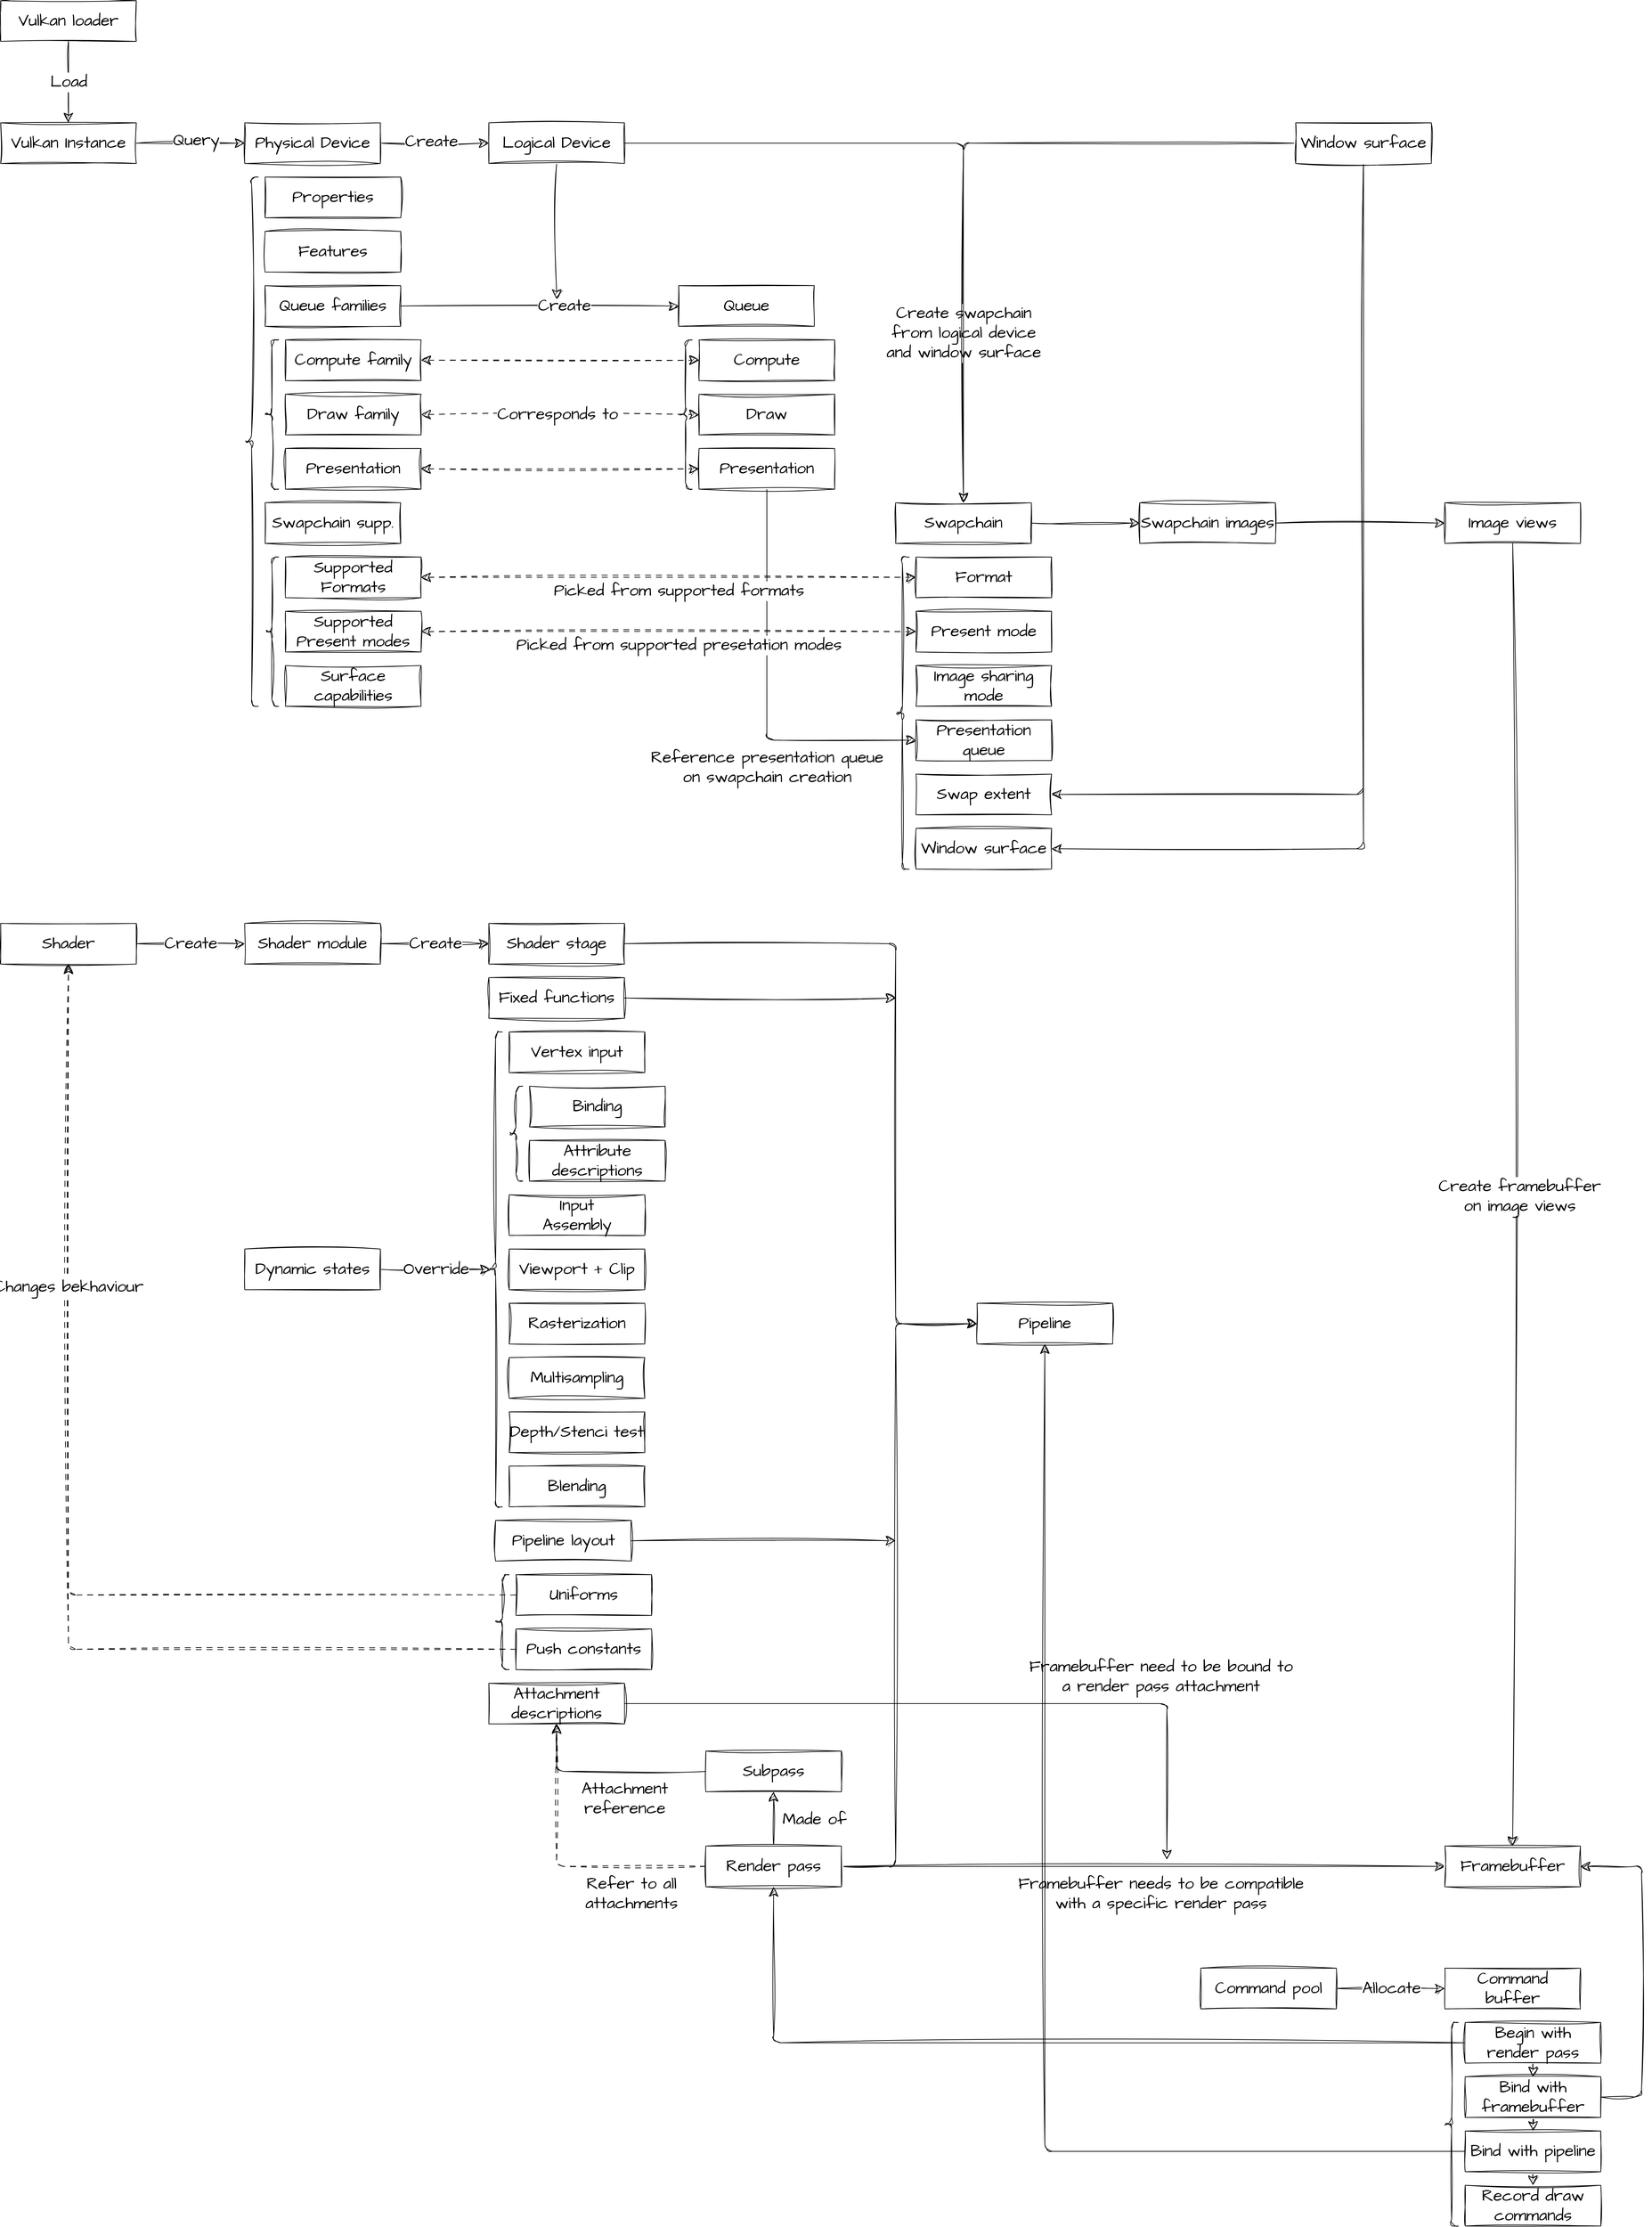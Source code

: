 <mxfile>
    <diagram id="P4kpWVWkfTZM61vFFVWN" name="第 1 页">
        <mxGraphModel dx="3688" dy="2588" grid="1" gridSize="10" guides="1" tooltips="1" connect="1" arrows="1" fold="1" page="1" pageScale="1" pageWidth="827" pageHeight="1169" math="0" shadow="0">
            <root>
                <mxCell id="0"/>
                <mxCell id="1" parent="0"/>
                <mxCell id="4" style="edgeStyle=none;html=1;exitX=0.5;exitY=1;exitDx=0;exitDy=0;entryX=0.5;entryY=0;entryDx=0;entryDy=0;fontFamily=Architects Daughter;fontSize=24;startSize=12;endSize=12;sketch=1;curveFitting=1;jiggle=2;fontSource=https%3A%2F%2Ffonts.googleapis.com%2Fcss%3Ffamily%3DArchitects%2BDaughter;" parent="1" source="2" target="3" edge="1">
                    <mxGeometry relative="1" as="geometry"/>
                </mxCell>
                <mxCell id="5" value="Load" style="edgeLabel;html=1;align=center;verticalAlign=middle;resizable=0;points=[];fontSize=24;fontFamily=Architects Daughter;sketch=1;curveFitting=1;jiggle=2;fontSource=https%3A%2F%2Ffonts.googleapis.com%2Fcss%3Ffamily%3DArchitects%2BDaughter;" parent="4" vertex="1" connectable="0">
                    <mxGeometry x="-0.221" y="-1" relative="1" as="geometry">
                        <mxPoint x="1" y="13" as="offset"/>
                    </mxGeometry>
                </mxCell>
                <mxCell id="2" value="Vulkan loader" style="rounded=0;whiteSpace=wrap;html=1;fontSize=24;fontFamily=Architects Daughter;sketch=1;curveFitting=1;jiggle=2;fontSource=https%3A%2F%2Ffonts.googleapis.com%2Fcss%3Ffamily%3DArchitects%2BDaughter;" parent="1" vertex="1">
                    <mxGeometry x="40" y="40" width="200" height="60" as="geometry"/>
                </mxCell>
                <mxCell id="13" style="edgeStyle=none;html=1;exitX=1;exitY=0.5;exitDx=0;exitDy=0;entryX=0;entryY=0.5;entryDx=0;entryDy=0;fontFamily=Architects Daughter;fontSize=24;startSize=12;endSize=12;sketch=1;curveFitting=1;jiggle=2;fontSource=https%3A%2F%2Ffonts.googleapis.com%2Fcss%3Ffamily%3DArchitects%2BDaughter;" parent="1" source="3" target="12" edge="1">
                    <mxGeometry relative="1" as="geometry"/>
                </mxCell>
                <mxCell id="15" value="Query" style="edgeLabel;html=1;align=center;verticalAlign=middle;resizable=0;points=[];fontSize=24;fontFamily=Architects Daughter;sketch=1;curveFitting=1;jiggle=2;fontSource=https%3A%2F%2Ffonts.googleapis.com%2Fcss%3Ffamily%3DArchitects%2BDaughter;" parent="13" vertex="1" connectable="0">
                    <mxGeometry x="0.098" y="4" relative="1" as="geometry">
                        <mxPoint as="offset"/>
                    </mxGeometry>
                </mxCell>
                <mxCell id="3" value="Vulkan Instance" style="rounded=0;whiteSpace=wrap;html=1;fontSize=24;fontFamily=Architects Daughter;sketch=1;curveFitting=1;jiggle=2;fontSource=https%3A%2F%2Ffonts.googleapis.com%2Fcss%3Ffamily%3DArchitects%2BDaughter;" parent="1" vertex="1">
                    <mxGeometry x="40" y="220" width="200" height="60" as="geometry"/>
                </mxCell>
                <mxCell id="24" style="edgeStyle=none;html=1;entryX=0;entryY=0.5;entryDx=0;entryDy=0;fontFamily=Architects Daughter;fontSize=24;startSize=12;endSize=12;sketch=1;curveFitting=1;jiggle=2;fontSource=https%3A%2F%2Ffonts.googleapis.com%2Fcss%3Ffamily%3DArchitects%2BDaughter;" parent="1" source="12" target="23" edge="1">
                    <mxGeometry relative="1" as="geometry"/>
                </mxCell>
                <mxCell id="25" value="Create" style="edgeLabel;html=1;align=center;verticalAlign=middle;resizable=0;points=[];fontSize=24;fontFamily=Architects Daughter;sketch=1;curveFitting=1;jiggle=2;fontSource=https%3A%2F%2Ffonts.googleapis.com%2Fcss%3Ffamily%3DArchitects%2BDaughter;" parent="24" vertex="1" connectable="0">
                    <mxGeometry x="0.126" y="2" relative="1" as="geometry">
                        <mxPoint x="-15" as="offset"/>
                    </mxGeometry>
                </mxCell>
                <mxCell id="12" value="Physical Device" style="rounded=0;whiteSpace=wrap;html=1;fontSize=24;fontFamily=Architects Daughter;sketch=1;curveFitting=1;jiggle=2;fontSource=https%3A%2F%2Ffonts.googleapis.com%2Fcss%3Ffamily%3DArchitects%2BDaughter;" parent="1" vertex="1">
                    <mxGeometry x="400" y="220" width="200" height="60" as="geometry"/>
                </mxCell>
                <mxCell id="17" value="Properties" style="rounded=0;whiteSpace=wrap;html=1;fontSize=24;fontFamily=Architects Daughter;sketch=1;curveFitting=1;jiggle=2;fontSource=https%3A%2F%2Ffonts.googleapis.com%2Fcss%3Ffamily%3DArchitects%2BDaughter;" parent="1" vertex="1">
                    <mxGeometry x="430" y="300" width="200" height="60" as="geometry"/>
                </mxCell>
                <mxCell id="18" value="Features" style="rounded=0;whiteSpace=wrap;html=1;fontSize=24;fontFamily=Architects Daughter;sketch=1;curveFitting=1;jiggle=2;fontSource=https%3A%2F%2Ffonts.googleapis.com%2Fcss%3Ffamily%3DArchitects%2BDaughter;" parent="1" vertex="1">
                    <mxGeometry x="430" y="380" width="200" height="60" as="geometry"/>
                </mxCell>
                <mxCell id="41" style="edgeStyle=none;hachureGap=4;html=1;fontFamily=Architects Daughter;fontSource=https%3A%2F%2Ffonts.googleapis.com%2Fcss%3Ffamily%3DArchitects%2BDaughter;fontSize=24;startArrow=none;startFill=0;entryX=0;entryY=0.5;entryDx=0;entryDy=0;startSize=12;endSize=12;sketch=1;curveFitting=1;jiggle=2;" parent="1" source="19" target="26" edge="1">
                    <mxGeometry relative="1" as="geometry">
                        <mxPoint x="880" y="480" as="targetPoint"/>
                    </mxGeometry>
                </mxCell>
                <mxCell id="45" value="Create" style="edgeLabel;html=1;align=center;verticalAlign=middle;resizable=0;points=[];fontSize=24;fontFamily=Architects Daughter;fontColor=default;sketch=1;curveFitting=1;jiggle=2;fontSource=https%3A%2F%2Ffonts.googleapis.com%2Fcss%3Ffamily%3DArchitects%2BDaughter;" parent="41" vertex="1" connectable="0">
                    <mxGeometry x="0.07" y="2" relative="1" as="geometry">
                        <mxPoint x="21" y="2" as="offset"/>
                    </mxGeometry>
                </mxCell>
                <mxCell id="19" value="Queue families" style="rounded=0;whiteSpace=wrap;html=1;fontSize=24;fontFamily=Architects Daughter;sketch=1;curveFitting=1;jiggle=2;fontSource=https%3A%2F%2Ffonts.googleapis.com%2Fcss%3Ffamily%3DArchitects%2BDaughter;" parent="1" vertex="1">
                    <mxGeometry x="430" y="460" width="200" height="60" as="geometry"/>
                </mxCell>
                <mxCell id="43" style="edgeStyle=none;shape=connector;rounded=1;hachureGap=4;html=1;exitX=0.5;exitY=1;exitDx=0;exitDy=0;labelBackgroundColor=default;strokeColor=default;fontFamily=Architects Daughter;fontSource=https%3A%2F%2Ffonts.googleapis.com%2Fcss%3Ffamily%3DArchitects%2BDaughter;fontSize=24;fontColor=default;startArrow=none;startFill=0;endArrow=classic;startSize=12;endSize=12;sketch=1;curveFitting=1;jiggle=2;" parent="1" source="23" edge="1">
                    <mxGeometry relative="1" as="geometry">
                        <mxPoint x="860" y="480" as="targetPoint"/>
                    </mxGeometry>
                </mxCell>
                <mxCell id="76" style="edgeStyle=none;shape=connector;rounded=1;hachureGap=4;html=1;exitX=1;exitY=0.5;exitDx=0;exitDy=0;entryX=0.5;entryY=0;entryDx=0;entryDy=0;labelBackgroundColor=default;strokeColor=default;fontFamily=Architects Daughter;fontSource=https%3A%2F%2Ffonts.googleapis.com%2Fcss%3Ffamily%3DArchitects%2BDaughter;fontSize=24;fontColor=default;startArrow=none;startFill=0;endArrow=classic;endFill=1;startSize=12;endSize=12;sketch=1;curveFitting=1;jiggle=2;" parent="1" source="23" target="75" edge="1">
                    <mxGeometry relative="1" as="geometry">
                        <Array as="points">
                            <mxPoint x="1460" y="250"/>
                        </Array>
                    </mxGeometry>
                </mxCell>
                <mxCell id="77" value="Create swapchain&lt;br style=&quot;font-size: 24px;&quot;&gt;from logical device&lt;br style=&quot;font-size: 24px;&quot;&gt;and window surface" style="edgeLabel;html=1;align=center;verticalAlign=middle;resizable=0;points=[];fontSize=24;fontFamily=Architects Daughter;fontColor=default;sketch=1;curveFitting=1;jiggle=2;fontSource=https%3A%2F%2Ffonts.googleapis.com%2Fcss%3Ffamily%3DArchitects%2BDaughter;" parent="76" vertex="1" connectable="0">
                    <mxGeometry x="-0.302" y="4" relative="1" as="geometry">
                        <mxPoint x="140" y="284" as="offset"/>
                    </mxGeometry>
                </mxCell>
                <mxCell id="23" value="Logical Device" style="rounded=0;whiteSpace=wrap;html=1;fontSize=24;fontFamily=Architects Daughter;sketch=1;curveFitting=1;jiggle=2;fontSource=https%3A%2F%2Ffonts.googleapis.com%2Fcss%3Ffamily%3DArchitects%2BDaughter;" parent="1" vertex="1">
                    <mxGeometry x="760" y="220" width="200" height="60" as="geometry"/>
                </mxCell>
                <mxCell id="26" value="Queue" style="rounded=0;whiteSpace=wrap;html=1;fontSize=24;fontFamily=Architects Daughter;sketch=1;curveFitting=1;jiggle=2;fontSource=https%3A%2F%2Ffonts.googleapis.com%2Fcss%3Ffamily%3DArchitects%2BDaughter;" parent="1" vertex="1">
                    <mxGeometry x="1040" y="460" width="200" height="60" as="geometry"/>
                </mxCell>
                <mxCell id="29" value="" style="shape=curlyBracket;whiteSpace=wrap;html=1;rounded=1;labelPosition=left;verticalLabelPosition=middle;align=right;verticalAlign=middle;fontFamily=Architects Daughter;fontSize=24;sketch=1;curveFitting=1;jiggle=2;fontSource=https%3A%2F%2Ffonts.googleapis.com%2Fcss%3Ffamily%3DArchitects%2BDaughter;" parent="1" vertex="1">
                    <mxGeometry x="1040" y="540" width="20" height="220" as="geometry"/>
                </mxCell>
                <mxCell id="30" value="Compute" style="rounded=0;whiteSpace=wrap;html=1;fontSize=24;fontFamily=Architects Daughter;sketch=1;curveFitting=1;jiggle=2;fontSource=https%3A%2F%2Ffonts.googleapis.com%2Fcss%3Ffamily%3DArchitects%2BDaughter;" parent="1" vertex="1">
                    <mxGeometry x="1070" y="540" width="200" height="60" as="geometry"/>
                </mxCell>
                <mxCell id="31" value="Draw" style="rounded=0;whiteSpace=wrap;html=1;fontSize=24;fontFamily=Architects Daughter;sketch=1;curveFitting=1;jiggle=2;fontSource=https%3A%2F%2Ffonts.googleapis.com%2Fcss%3Ffamily%3DArchitects%2BDaughter;" parent="1" vertex="1">
                    <mxGeometry x="1070" y="620" width="200" height="60" as="geometry"/>
                </mxCell>
                <mxCell id="94" style="edgeStyle=none;shape=connector;rounded=1;hachureGap=4;html=1;entryX=0;entryY=0.5;entryDx=0;entryDy=0;labelBackgroundColor=default;strokeColor=default;fontFamily=Architects Daughter;fontSource=https%3A%2F%2Ffonts.googleapis.com%2Fcss%3Ffamily%3DArchitects%2BDaughter;fontSize=24;fontColor=default;startArrow=none;startFill=0;endArrow=classic;endFill=1;startSize=12;endSize=12;sketch=1;curveFitting=1;jiggle=2;" parent="1" source="32" target="90" edge="1">
                    <mxGeometry relative="1" as="geometry">
                        <Array as="points">
                            <mxPoint x="1170" y="1130"/>
                        </Array>
                    </mxGeometry>
                </mxCell>
                <mxCell id="97" value="Reference presentation queue&lt;br style=&quot;font-size: 24px;&quot;&gt;on swapchain creation" style="edgeLabel;html=1;align=center;verticalAlign=middle;resizable=0;points=[];fontSize=24;fontFamily=Architects Daughter;fontColor=default;sketch=1;curveFitting=1;jiggle=2;fontSource=https%3A%2F%2Ffonts.googleapis.com%2Fcss%3Ffamily%3DArchitects%2BDaughter;" parent="94" vertex="1" connectable="0">
                    <mxGeometry x="0.499" y="3" relative="1" as="geometry">
                        <mxPoint x="-72" y="43" as="offset"/>
                    </mxGeometry>
                </mxCell>
                <mxCell id="32" value="Presentation" style="rounded=0;whiteSpace=wrap;html=1;fontSize=24;fontFamily=Architects Daughter;sketch=1;curveFitting=1;jiggle=2;fontSource=https%3A%2F%2Ffonts.googleapis.com%2Fcss%3Ffamily%3DArchitects%2BDaughter;" parent="1" vertex="1">
                    <mxGeometry x="1070" y="700" width="200" height="60" as="geometry"/>
                </mxCell>
                <mxCell id="33" value="" style="shape=curlyBracket;whiteSpace=wrap;html=1;rounded=1;labelPosition=left;verticalLabelPosition=middle;align=right;verticalAlign=middle;fontFamily=Architects Daughter;fontSize=24;sketch=1;curveFitting=1;jiggle=2;fontSource=https%3A%2F%2Ffonts.googleapis.com%2Fcss%3Ffamily%3DArchitects%2BDaughter;" parent="1" vertex="1">
                    <mxGeometry x="400" y="300" width="20" height="780" as="geometry"/>
                </mxCell>
                <mxCell id="34" value="" style="shape=curlyBracket;whiteSpace=wrap;html=1;rounded=1;labelPosition=left;verticalLabelPosition=middle;align=right;verticalAlign=middle;fontFamily=Architects Daughter;fontSize=24;sketch=1;curveFitting=1;jiggle=2;fontSource=https%3A%2F%2Ffonts.googleapis.com%2Fcss%3Ffamily%3DArchitects%2BDaughter;" parent="1" vertex="1">
                    <mxGeometry x="430" y="540" width="20" height="220" as="geometry"/>
                </mxCell>
                <mxCell id="38" style="edgeStyle=none;hachureGap=4;html=1;exitX=1;exitY=0.5;exitDx=0;exitDy=0;entryX=0;entryY=0.5;entryDx=0;entryDy=0;dashed=1;fontFamily=Architects Daughter;fontSource=https%3A%2F%2Ffonts.googleapis.com%2Fcss%3Ffamily%3DArchitects%2BDaughter;fontSize=24;startArrow=classic;startFill=1;dashPattern=8 8;startSize=12;endSize=12;sketch=1;curveFitting=1;jiggle=2;" parent="1" source="35" target="30" edge="1">
                    <mxGeometry relative="1" as="geometry"/>
                </mxCell>
                <mxCell id="35" value="Compute family" style="rounded=0;whiteSpace=wrap;html=1;fontSize=24;fontFamily=Architects Daughter;sketch=1;curveFitting=1;jiggle=2;fontSource=https%3A%2F%2Ffonts.googleapis.com%2Fcss%3Ffamily%3DArchitects%2BDaughter;" parent="1" vertex="1">
                    <mxGeometry x="460" y="540" width="200" height="60" as="geometry"/>
                </mxCell>
                <mxCell id="39" style="edgeStyle=none;hachureGap=4;html=1;entryX=0;entryY=0.5;entryDx=0;entryDy=0;dashed=1;fontFamily=Architects Daughter;fontSource=https%3A%2F%2Ffonts.googleapis.com%2Fcss%3Ffamily%3DArchitects%2BDaughter;fontSize=24;startArrow=classic;startFill=1;dashPattern=8 8;startSize=12;endSize=12;sketch=1;curveFitting=1;jiggle=2;" parent="1" source="36" target="31" edge="1">
                    <mxGeometry relative="1" as="geometry"/>
                </mxCell>
                <mxCell id="139" value="Corresponds to" style="edgeLabel;html=1;align=center;verticalAlign=middle;resizable=0;points=[];fontSize=24;fontFamily=Architects Daughter;fontColor=default;sketch=1;curveFitting=1;jiggle=2;fontSource=https%3A%2F%2Ffonts.googleapis.com%2Fcss%3Ffamily%3DArchitects%2BDaughter;" parent="39" vertex="1" connectable="0">
                    <mxGeometry x="-0.15" y="2" relative="1" as="geometry">
                        <mxPoint x="26" y="2" as="offset"/>
                    </mxGeometry>
                </mxCell>
                <mxCell id="36" value="Draw family" style="rounded=0;whiteSpace=wrap;html=1;fontSize=24;fontFamily=Architects Daughter;sketch=1;curveFitting=1;jiggle=2;fontSource=https%3A%2F%2Ffonts.googleapis.com%2Fcss%3Ffamily%3DArchitects%2BDaughter;" parent="1" vertex="1">
                    <mxGeometry x="460" y="620" width="200" height="60" as="geometry"/>
                </mxCell>
                <mxCell id="40" style="edgeStyle=none;hachureGap=4;html=1;exitX=1;exitY=0.5;exitDx=0;exitDy=0;entryX=0;entryY=0.5;entryDx=0;entryDy=0;dashed=1;fontFamily=Architects Daughter;fontSource=https%3A%2F%2Ffonts.googleapis.com%2Fcss%3Ffamily%3DArchitects%2BDaughter;fontSize=24;startArrow=classic;startFill=1;dashPattern=8 8;startSize=12;endSize=12;sketch=1;curveFitting=1;jiggle=2;" parent="1" source="37" target="32" edge="1">
                    <mxGeometry relative="1" as="geometry"/>
                </mxCell>
                <mxCell id="37" value="Presentation" style="rounded=0;whiteSpace=wrap;html=1;fontSize=24;fontFamily=Architects Daughter;sketch=1;curveFitting=1;jiggle=2;fontSource=https%3A%2F%2Ffonts.googleapis.com%2Fcss%3Ffamily%3DArchitects%2BDaughter;" parent="1" vertex="1">
                    <mxGeometry x="460" y="700" width="200" height="60" as="geometry"/>
                </mxCell>
                <mxCell id="69" value="Swapchain supp." style="rounded=0;whiteSpace=wrap;html=1;fontSize=24;fontFamily=Architects Daughter;sketch=1;curveFitting=1;jiggle=2;fontSource=https%3A%2F%2Ffonts.googleapis.com%2Fcss%3Ffamily%3DArchitects%2BDaughter;" parent="1" vertex="1">
                    <mxGeometry x="430" y="780" width="200" height="60" as="geometry"/>
                </mxCell>
                <mxCell id="71" value="" style="shape=curlyBracket;whiteSpace=wrap;html=1;rounded=1;labelPosition=left;verticalLabelPosition=middle;align=right;verticalAlign=middle;fontFamily=Architects Daughter;fontSize=24;sketch=1;curveFitting=1;jiggle=2;fontSource=https%3A%2F%2Ffonts.googleapis.com%2Fcss%3Ffamily%3DArchitects%2BDaughter;" parent="1" vertex="1">
                    <mxGeometry x="430" y="860" width="20" height="220" as="geometry"/>
                </mxCell>
                <mxCell id="72" value="Surface capabilities" style="rounded=0;whiteSpace=wrap;html=1;fontSize=24;fontFamily=Architects Daughter;sketch=1;curveFitting=1;jiggle=2;fontSource=https%3A%2F%2Ffonts.googleapis.com%2Fcss%3Ffamily%3DArchitects%2BDaughter;" parent="1" vertex="1">
                    <mxGeometry x="460" y="1020" width="200" height="60" as="geometry"/>
                </mxCell>
                <mxCell id="82" style="edgeStyle=none;shape=connector;rounded=1;hachureGap=4;html=1;exitX=1;exitY=0.5;exitDx=0;exitDy=0;entryX=0;entryY=0.5;entryDx=0;entryDy=0;labelBackgroundColor=default;strokeColor=default;fontFamily=Architects Daughter;fontSource=https%3A%2F%2Ffonts.googleapis.com%2Fcss%3Ffamily%3DArchitects%2BDaughter;fontSize=24;fontColor=default;startArrow=classic;startFill=1;endArrow=classic;endFill=1;startSize=12;endSize=12;dashed=1;dashPattern=8 8;sketch=1;curveFitting=1;jiggle=2;" parent="1" source="73" target="79" edge="1">
                    <mxGeometry relative="1" as="geometry"/>
                </mxCell>
                <mxCell id="95" value="Picked from supported formats" style="edgeLabel;html=1;align=center;verticalAlign=middle;resizable=0;points=[];fontSize=24;fontFamily=Architects Daughter;fontColor=default;sketch=1;curveFitting=1;jiggle=2;fontSource=https%3A%2F%2Ffonts.googleapis.com%2Fcss%3Ffamily%3DArchitects%2BDaughter;" parent="82" vertex="1" connectable="0">
                    <mxGeometry x="-0.102" y="3" relative="1" as="geometry">
                        <mxPoint x="52" y="23" as="offset"/>
                    </mxGeometry>
                </mxCell>
                <mxCell id="73" value="Supported Formats" style="rounded=0;whiteSpace=wrap;html=1;fontSize=24;fontFamily=Architects Daughter;sketch=1;curveFitting=1;jiggle=2;fontSource=https%3A%2F%2Ffonts.googleapis.com%2Fcss%3Ffamily%3DArchitects%2BDaughter;" parent="1" vertex="1">
                    <mxGeometry x="460" y="860" width="200" height="60" as="geometry"/>
                </mxCell>
                <mxCell id="83" style="edgeStyle=none;shape=connector;rounded=1;hachureGap=4;html=1;exitX=1;exitY=0.5;exitDx=0;exitDy=0;entryX=0;entryY=0.5;entryDx=0;entryDy=0;labelBackgroundColor=default;strokeColor=default;fontFamily=Architects Daughter;fontSource=https%3A%2F%2Ffonts.googleapis.com%2Fcss%3Ffamily%3DArchitects%2BDaughter;fontSize=24;fontColor=default;startArrow=classic;startFill=1;endArrow=classic;endFill=1;startSize=12;endSize=12;dashed=1;dashPattern=8 8;sketch=1;curveFitting=1;jiggle=2;" parent="1" source="74" target="80" edge="1">
                    <mxGeometry relative="1" as="geometry"/>
                </mxCell>
                <mxCell id="96" value="Picked from supported presetation modes" style="edgeLabel;html=1;align=center;verticalAlign=middle;resizable=0;points=[];fontSize=24;fontFamily=Architects Daughter;fontColor=default;sketch=1;curveFitting=1;jiggle=2;fontSource=https%3A%2F%2Ffonts.googleapis.com%2Fcss%3Ffamily%3DArchitects%2BDaughter;" parent="83" vertex="1" connectable="0">
                    <mxGeometry x="0.121" y="6" relative="1" as="geometry">
                        <mxPoint x="-29" y="26" as="offset"/>
                    </mxGeometry>
                </mxCell>
                <mxCell id="74" value="Supported Present modes" style="rounded=0;whiteSpace=wrap;html=1;fontSize=24;fontFamily=Architects Daughter;sketch=1;curveFitting=1;jiggle=2;fontSource=https%3A%2F%2Ffonts.googleapis.com%2Fcss%3Ffamily%3DArchitects%2BDaughter;" parent="1" vertex="1">
                    <mxGeometry x="460" y="940" width="200" height="60" as="geometry"/>
                </mxCell>
                <mxCell id="88" style="edgeStyle=none;shape=connector;rounded=1;hachureGap=4;html=1;exitX=1;exitY=0.5;exitDx=0;exitDy=0;entryX=0;entryY=0.5;entryDx=0;entryDy=0;labelBackgroundColor=default;strokeColor=default;fontFamily=Architects Daughter;fontSource=https%3A%2F%2Ffonts.googleapis.com%2Fcss%3Ffamily%3DArchitects%2BDaughter;fontSize=24;fontColor=default;startArrow=none;startFill=0;endArrow=classic;endFill=1;startSize=12;endSize=12;sketch=1;curveFitting=1;jiggle=2;" parent="1" source="75" target="87" edge="1">
                    <mxGeometry relative="1" as="geometry"/>
                </mxCell>
                <mxCell id="75" value="Swapchain" style="rounded=0;whiteSpace=wrap;html=1;fontSize=24;fontFamily=Architects Daughter;sketch=1;curveFitting=1;jiggle=2;fontSource=https%3A%2F%2Ffonts.googleapis.com%2Fcss%3Ffamily%3DArchitects%2BDaughter;" parent="1" vertex="1">
                    <mxGeometry x="1360" y="780" width="200" height="60" as="geometry"/>
                </mxCell>
                <mxCell id="78" value="" style="shape=curlyBracket;whiteSpace=wrap;html=1;rounded=1;labelPosition=left;verticalLabelPosition=middle;align=right;verticalAlign=middle;fontFamily=Architects Daughter;fontSize=24;sketch=1;curveFitting=1;jiggle=2;fontSource=https%3A%2F%2Ffonts.googleapis.com%2Fcss%3Ffamily%3DArchitects%2BDaughter;" parent="1" vertex="1">
                    <mxGeometry x="1360" y="860" width="20" height="460" as="geometry"/>
                </mxCell>
                <mxCell id="79" value="Format" style="rounded=0;whiteSpace=wrap;html=1;fontSize=24;fontFamily=Architects Daughter;sketch=1;curveFitting=1;jiggle=2;fontSource=https%3A%2F%2Ffonts.googleapis.com%2Fcss%3Ffamily%3DArchitects%2BDaughter;" parent="1" vertex="1">
                    <mxGeometry x="1390" y="860" width="200" height="60" as="geometry"/>
                </mxCell>
                <mxCell id="80" value="Present mode" style="rounded=0;whiteSpace=wrap;html=1;fontSize=24;fontFamily=Architects Daughter;sketch=1;curveFitting=1;jiggle=2;fontSource=https%3A%2F%2Ffonts.googleapis.com%2Fcss%3Ffamily%3DArchitects%2BDaughter;" parent="1" vertex="1">
                    <mxGeometry x="1390" y="940" width="200" height="60" as="geometry"/>
                </mxCell>
                <mxCell id="81" value="Swap extent" style="rounded=0;whiteSpace=wrap;html=1;fontSize=24;fontFamily=Architects Daughter;sketch=1;curveFitting=1;jiggle=2;fontSource=https%3A%2F%2Ffonts.googleapis.com%2Fcss%3Ffamily%3DArchitects%2BDaughter;" parent="1" vertex="1">
                    <mxGeometry x="1390" y="1180" width="200" height="60" as="geometry"/>
                </mxCell>
                <mxCell id="86" style="edgeStyle=none;shape=connector;rounded=1;hachureGap=4;html=1;exitX=0;exitY=0.5;exitDx=0;exitDy=0;entryX=0.5;entryY=0;entryDx=0;entryDy=0;labelBackgroundColor=default;strokeColor=default;fontFamily=Architects Daughter;fontSource=https%3A%2F%2Ffonts.googleapis.com%2Fcss%3Ffamily%3DArchitects%2BDaughter;fontSize=24;fontColor=default;startArrow=none;startFill=0;endArrow=classic;endFill=1;startSize=12;endSize=12;sketch=1;curveFitting=1;jiggle=2;" parent="1" source="85" target="75" edge="1">
                    <mxGeometry relative="1" as="geometry">
                        <Array as="points">
                            <mxPoint x="1460" y="250"/>
                        </Array>
                    </mxGeometry>
                </mxCell>
                <mxCell id="92" style="edgeStyle=none;shape=connector;rounded=1;hachureGap=4;html=1;entryX=1;entryY=0.5;entryDx=0;entryDy=0;labelBackgroundColor=default;strokeColor=default;fontFamily=Architects Daughter;fontSource=https%3A%2F%2Ffonts.googleapis.com%2Fcss%3Ffamily%3DArchitects%2BDaughter;fontSize=24;fontColor=default;startArrow=none;startFill=0;endArrow=classic;endFill=1;startSize=12;endSize=12;sketch=1;curveFitting=1;jiggle=2;" parent="1" source="85" target="91" edge="1">
                    <mxGeometry relative="1" as="geometry">
                        <Array as="points">
                            <mxPoint x="2050" y="1290"/>
                        </Array>
                    </mxGeometry>
                </mxCell>
                <mxCell id="93" style="edgeStyle=none;shape=connector;rounded=1;hachureGap=4;html=1;entryX=1;entryY=0.5;entryDx=0;entryDy=0;labelBackgroundColor=default;strokeColor=default;fontFamily=Architects Daughter;fontSource=https%3A%2F%2Ffonts.googleapis.com%2Fcss%3Ffamily%3DArchitects%2BDaughter;fontSize=24;fontColor=default;startArrow=none;startFill=0;endArrow=classic;endFill=1;startSize=12;endSize=12;sketch=1;curveFitting=1;jiggle=2;" parent="1" source="85" target="81" edge="1">
                    <mxGeometry relative="1" as="geometry">
                        <Array as="points">
                            <mxPoint x="2050" y="1210"/>
                        </Array>
                    </mxGeometry>
                </mxCell>
                <mxCell id="85" value="Window surface" style="rounded=0;whiteSpace=wrap;html=1;fontSize=24;fontFamily=Architects Daughter;sketch=1;curveFitting=1;jiggle=2;fontSource=https%3A%2F%2Ffonts.googleapis.com%2Fcss%3Ffamily%3DArchitects%2BDaughter;" parent="1" vertex="1">
                    <mxGeometry x="1950" y="220" width="200" height="60" as="geometry"/>
                </mxCell>
                <mxCell id="99" style="edgeStyle=none;shape=connector;rounded=1;hachureGap=4;html=1;entryX=0;entryY=0.5;entryDx=0;entryDy=0;labelBackgroundColor=default;strokeColor=default;fontFamily=Architects Daughter;fontSource=https%3A%2F%2Ffonts.googleapis.com%2Fcss%3Ffamily%3DArchitects%2BDaughter;fontSize=24;fontColor=default;startArrow=none;startFill=0;endArrow=classic;endFill=1;startSize=12;endSize=12;exitX=1;exitY=0.5;exitDx=0;exitDy=0;sketch=1;curveFitting=1;jiggle=2;" parent="1" source="87" target="98" edge="1">
                    <mxGeometry relative="1" as="geometry"/>
                </mxCell>
                <mxCell id="87" value="Swapchain images" style="rounded=0;whiteSpace=wrap;html=1;fontSize=24;fontFamily=Architects Daughter;sketch=1;curveFitting=1;jiggle=2;fontSource=https%3A%2F%2Ffonts.googleapis.com%2Fcss%3Ffamily%3DArchitects%2BDaughter;" parent="1" vertex="1">
                    <mxGeometry x="1720" y="780" width="200" height="60" as="geometry"/>
                </mxCell>
                <mxCell id="89" value="Image sharing mode" style="rounded=0;whiteSpace=wrap;html=1;fontSize=24;fontFamily=Architects Daughter;sketch=1;curveFitting=1;jiggle=2;fontSource=https%3A%2F%2Ffonts.googleapis.com%2Fcss%3Ffamily%3DArchitects%2BDaughter;" parent="1" vertex="1">
                    <mxGeometry x="1390" y="1020" width="200" height="60" as="geometry"/>
                </mxCell>
                <mxCell id="90" value="Presentation queue" style="rounded=0;whiteSpace=wrap;html=1;fontSize=24;fontFamily=Architects Daughter;sketch=1;curveFitting=1;jiggle=2;fontSource=https%3A%2F%2Ffonts.googleapis.com%2Fcss%3Ffamily%3DArchitects%2BDaughter;" parent="1" vertex="1">
                    <mxGeometry x="1390" y="1100" width="200" height="60" as="geometry"/>
                </mxCell>
                <mxCell id="91" value="Window surface" style="rounded=0;whiteSpace=wrap;html=1;fontSize=24;fontFamily=Architects Daughter;sketch=1;curveFitting=1;jiggle=2;fontSource=https%3A%2F%2Ffonts.googleapis.com%2Fcss%3Ffamily%3DArchitects%2BDaughter;" parent="1" vertex="1">
                    <mxGeometry x="1390" y="1260" width="200" height="60" as="geometry"/>
                </mxCell>
                <mxCell id="158" style="edgeStyle=none;shape=connector;rounded=1;hachureGap=4;html=1;labelBackgroundColor=default;strokeColor=default;fontFamily=Architects Daughter;fontSource=https%3A%2F%2Ffonts.googleapis.com%2Fcss%3Ffamily%3DArchitects%2BDaughter;fontSize=24;fontColor=default;startArrow=none;startFill=0;endArrow=classic;endFill=1;startSize=12;endSize=12;entryX=0.5;entryY=0;entryDx=0;entryDy=0;sketch=1;curveFitting=1;jiggle=2;" parent="1" source="98" target="161" edge="1">
                    <mxGeometry relative="1" as="geometry">
                        <mxPoint x="2270.0" y="2740" as="targetPoint"/>
                    </mxGeometry>
                </mxCell>
                <mxCell id="163" value="Create framebuffer&lt;br style=&quot;font-size: 24px;&quot;&gt;on image views" style="edgeLabel;html=1;align=center;verticalAlign=middle;resizable=0;points=[];fontSize=24;fontFamily=Architects Daughter;fontColor=default;sketch=1;curveFitting=1;jiggle=2;fontSource=https%3A%2F%2Ffonts.googleapis.com%2Fcss%3Ffamily%3DArchitects%2BDaughter;" parent="158" vertex="1" connectable="0">
                    <mxGeometry x="0.092" y="3" relative="1" as="geometry">
                        <mxPoint x="7" y="-87" as="offset"/>
                    </mxGeometry>
                </mxCell>
                <mxCell id="98" value="Image views" style="rounded=0;whiteSpace=wrap;html=1;fontSize=24;fontFamily=Architects Daughter;sketch=1;curveFitting=1;jiggle=2;fontSource=https%3A%2F%2Ffonts.googleapis.com%2Fcss%3Ffamily%3DArchitects%2BDaughter;" parent="1" vertex="1">
                    <mxGeometry x="2170" y="780" width="200" height="60" as="geometry"/>
                </mxCell>
                <mxCell id="108" style="edgeStyle=none;shape=connector;rounded=1;hachureGap=4;html=1;exitX=1;exitY=0.5;exitDx=0;exitDy=0;entryX=0;entryY=0.5;entryDx=0;entryDy=0;labelBackgroundColor=default;strokeColor=default;fontFamily=Architects Daughter;fontSource=https%3A%2F%2Ffonts.googleapis.com%2Fcss%3Ffamily%3DArchitects%2BDaughter;fontSize=24;fontColor=default;startArrow=none;startFill=0;endArrow=classic;endFill=1;startSize=12;endSize=12;sketch=1;curveFitting=1;jiggle=2;" parent="1" source="106" target="107" edge="1">
                    <mxGeometry relative="1" as="geometry"/>
                </mxCell>
                <mxCell id="109" value="Create" style="edgeLabel;html=1;align=center;verticalAlign=middle;resizable=0;points=[];fontSize=24;fontFamily=Architects Daughter;fontColor=default;sketch=1;curveFitting=1;jiggle=2;fontSource=https%3A%2F%2Ffonts.googleapis.com%2Fcss%3Ffamily%3DArchitects%2BDaughter;" parent="108" vertex="1" connectable="0">
                    <mxGeometry x="0.369" y="-4" relative="1" as="geometry">
                        <mxPoint x="-30" y="-4" as="offset"/>
                    </mxGeometry>
                </mxCell>
                <mxCell id="106" value="Shader" style="rounded=0;whiteSpace=wrap;html=1;fontSize=24;fontFamily=Architects Daughter;sketch=1;curveFitting=1;jiggle=2;fontSource=https%3A%2F%2Ffonts.googleapis.com%2Fcss%3Ffamily%3DArchitects%2BDaughter;" parent="1" vertex="1">
                    <mxGeometry x="40" y="1400" width="200" height="60" as="geometry"/>
                </mxCell>
                <mxCell id="111" style="edgeStyle=none;shape=connector;rounded=1;hachureGap=4;html=1;exitX=1;exitY=0.5;exitDx=0;exitDy=0;entryX=0;entryY=0.5;entryDx=0;entryDy=0;labelBackgroundColor=default;strokeColor=default;fontFamily=Architects Daughter;fontSource=https%3A%2F%2Ffonts.googleapis.com%2Fcss%3Ffamily%3DArchitects%2BDaughter;fontSize=24;fontColor=default;startArrow=none;startFill=0;endArrow=classic;endFill=1;startSize=12;endSize=12;sketch=1;curveFitting=1;jiggle=2;" parent="1" source="107" target="110" edge="1">
                    <mxGeometry relative="1" as="geometry"/>
                </mxCell>
                <mxCell id="112" value="Create" style="edgeLabel;html=1;align=center;verticalAlign=middle;resizable=0;points=[];fontSize=24;fontFamily=Architects Daughter;fontColor=default;sketch=1;curveFitting=1;jiggle=2;fontSource=https%3A%2F%2Ffonts.googleapis.com%2Fcss%3Ffamily%3DArchitects%2BDaughter;" parent="111" vertex="1" connectable="0">
                    <mxGeometry x="0.332" y="6" relative="1" as="geometry">
                        <mxPoint x="-26" y="6" as="offset"/>
                    </mxGeometry>
                </mxCell>
                <mxCell id="107" value="Shader module" style="rounded=0;whiteSpace=wrap;html=1;fontSize=24;fontFamily=Architects Daughter;sketch=1;curveFitting=1;jiggle=2;fontSource=https%3A%2F%2Ffonts.googleapis.com%2Fcss%3Ffamily%3DArchitects%2BDaughter;" parent="1" vertex="1">
                    <mxGeometry x="400" y="1400" width="200" height="60" as="geometry"/>
                </mxCell>
                <mxCell id="156" style="edgeStyle=none;shape=connector;rounded=1;hachureGap=4;html=1;entryX=0;entryY=0.5;entryDx=0;entryDy=0;labelBackgroundColor=default;strokeColor=default;fontFamily=Architects Daughter;fontSource=https%3A%2F%2Ffonts.googleapis.com%2Fcss%3Ffamily%3DArchitects%2BDaughter;fontSize=24;fontColor=default;startArrow=none;startFill=0;endArrow=classic;endFill=1;startSize=12;endSize=12;sketch=1;curveFitting=1;jiggle=2;" parent="1" source="110" target="152" edge="1">
                    <mxGeometry relative="1" as="geometry">
                        <Array as="points">
                            <mxPoint x="1360" y="1430"/>
                            <mxPoint x="1360" y="1990"/>
                        </Array>
                    </mxGeometry>
                </mxCell>
                <mxCell id="110" value="Shader stage" style="rounded=0;whiteSpace=wrap;html=1;fontSize=24;fontFamily=Architects Daughter;sketch=1;curveFitting=1;jiggle=2;fontSource=https%3A%2F%2Ffonts.googleapis.com%2Fcss%3Ffamily%3DArchitects%2BDaughter;" parent="1" vertex="1">
                    <mxGeometry x="760" y="1400" width="200" height="60" as="geometry"/>
                </mxCell>
                <mxCell id="157" style="edgeStyle=none;shape=connector;rounded=1;hachureGap=4;html=1;exitX=1;exitY=0.5;exitDx=0;exitDy=0;labelBackgroundColor=default;strokeColor=default;fontFamily=Architects Daughter;fontSource=https%3A%2F%2Ffonts.googleapis.com%2Fcss%3Ffamily%3DArchitects%2BDaughter;fontSize=24;fontColor=default;startArrow=none;startFill=0;endArrow=classic;endFill=1;startSize=12;endSize=12;sketch=1;curveFitting=1;jiggle=2;" parent="1" source="113" edge="1">
                    <mxGeometry relative="1" as="geometry">
                        <mxPoint x="1360.0" y="1510.385" as="targetPoint"/>
                    </mxGeometry>
                </mxCell>
                <mxCell id="113" value="Fixed functions" style="rounded=0;whiteSpace=wrap;html=1;fontSize=24;fontFamily=Architects Daughter;sketch=1;curveFitting=1;jiggle=2;fontSource=https%3A%2F%2Ffonts.googleapis.com%2Fcss%3Ffamily%3DArchitects%2BDaughter;" parent="1" vertex="1">
                    <mxGeometry x="760" y="1480" width="200" height="60" as="geometry"/>
                </mxCell>
                <mxCell id="114" value="Vertex input" style="rounded=0;whiteSpace=wrap;html=1;fontSize=24;fontFamily=Architects Daughter;sketch=1;curveFitting=1;jiggle=2;fontSource=https%3A%2F%2Ffonts.googleapis.com%2Fcss%3Ffamily%3DArchitects%2BDaughter;" parent="1" vertex="1">
                    <mxGeometry x="790" y="1560" width="200" height="60" as="geometry"/>
                </mxCell>
                <mxCell id="115" value="" style="shape=curlyBracket;whiteSpace=wrap;html=1;rounded=1;labelPosition=left;verticalLabelPosition=middle;align=right;verticalAlign=middle;fontFamily=Architects Daughter;fontSize=24;sketch=1;curveFitting=1;jiggle=2;fontSource=https%3A%2F%2Ffonts.googleapis.com%2Fcss%3Ffamily%3DArchitects%2BDaughter;" parent="1" vertex="1">
                    <mxGeometry x="760" y="1560" width="20" height="700" as="geometry"/>
                </mxCell>
                <mxCell id="117" value="" style="shape=curlyBracket;whiteSpace=wrap;html=1;rounded=1;labelPosition=left;verticalLabelPosition=middle;align=right;verticalAlign=middle;fontFamily=Architects Daughter;fontSize=24;sketch=1;curveFitting=1;jiggle=2;fontSource=https%3A%2F%2Ffonts.googleapis.com%2Fcss%3Ffamily%3DArchitects%2BDaughter;" parent="1" vertex="1">
                    <mxGeometry x="790" y="1640" width="20" height="140" as="geometry"/>
                </mxCell>
                <mxCell id="118" value="Binding" style="rounded=0;whiteSpace=wrap;html=1;fontSize=24;fontFamily=Architects Daughter;sketch=1;curveFitting=1;jiggle=2;fontSource=https%3A%2F%2Ffonts.googleapis.com%2Fcss%3Ffamily%3DArchitects%2BDaughter;" parent="1" vertex="1">
                    <mxGeometry x="820" y="1640" width="200" height="60" as="geometry"/>
                </mxCell>
                <mxCell id="119" value="Attribute descriptions" style="rounded=0;whiteSpace=wrap;html=1;fontSize=24;fontFamily=Architects Daughter;sketch=1;curveFitting=1;jiggle=2;fontSource=https%3A%2F%2Ffonts.googleapis.com%2Fcss%3Ffamily%3DArchitects%2BDaughter;" parent="1" vertex="1">
                    <mxGeometry x="820" y="1720" width="200" height="60" as="geometry"/>
                </mxCell>
                <mxCell id="120" value="Input&lt;br style=&quot;font-size: 24px;&quot;&gt;Assembly" style="rounded=0;whiteSpace=wrap;html=1;fontSize=24;fontFamily=Architects Daughter;sketch=1;curveFitting=1;jiggle=2;fontSource=https%3A%2F%2Ffonts.googleapis.com%2Fcss%3Ffamily%3DArchitects%2BDaughter;" parent="1" vertex="1">
                    <mxGeometry x="790" y="1800" width="200" height="60" as="geometry"/>
                </mxCell>
                <mxCell id="121" value="Viewport + Clip" style="rounded=0;whiteSpace=wrap;html=1;fontSize=24;fontFamily=Architects Daughter;sketch=1;curveFitting=1;jiggle=2;fontSource=https%3A%2F%2Ffonts.googleapis.com%2Fcss%3Ffamily%3DArchitects%2BDaughter;" parent="1" vertex="1">
                    <mxGeometry x="790" y="1880" width="200" height="60" as="geometry"/>
                </mxCell>
                <mxCell id="122" value="Rasterization" style="rounded=0;whiteSpace=wrap;html=1;fontSize=24;fontFamily=Architects Daughter;sketch=1;curveFitting=1;jiggle=2;fontSource=https%3A%2F%2Ffonts.googleapis.com%2Fcss%3Ffamily%3DArchitects%2BDaughter;" parent="1" vertex="1">
                    <mxGeometry x="790" y="1960" width="200" height="60" as="geometry"/>
                </mxCell>
                <mxCell id="124" style="edgeStyle=none;shape=connector;rounded=1;hachureGap=4;html=1;entryX=0.1;entryY=0.5;entryDx=0;entryDy=0;labelBackgroundColor=default;strokeColor=default;fontFamily=Architects Daughter;fontSource=https%3A%2F%2Ffonts.googleapis.com%2Fcss%3Ffamily%3DArchitects%2BDaughter;fontSize=24;fontColor=default;startArrow=none;startFill=0;endArrow=classic;endFill=1;startSize=12;endSize=12;entryPerimeter=0;sketch=1;curveFitting=1;jiggle=2;" parent="1" source="123" target="115" edge="1">
                    <mxGeometry relative="1" as="geometry"/>
                </mxCell>
                <mxCell id="125" value="Override" style="edgeLabel;html=1;align=center;verticalAlign=middle;resizable=0;points=[];fontSize=24;fontFamily=Architects Daughter;fontColor=default;sketch=1;curveFitting=1;jiggle=2;fontSource=https%3A%2F%2Ffonts.googleapis.com%2Fcss%3Ffamily%3DArchitects%2BDaughter;" parent="124" vertex="1" connectable="0">
                    <mxGeometry x="0.13" relative="1" as="geometry">
                        <mxPoint x="-10" as="offset"/>
                    </mxGeometry>
                </mxCell>
                <mxCell id="123" value="Dynamic states" style="rounded=0;whiteSpace=wrap;html=1;fontSize=24;fontFamily=Architects Daughter;sketch=1;curveFitting=1;jiggle=2;fontSource=https%3A%2F%2Ffonts.googleapis.com%2Fcss%3Ffamily%3DArchitects%2BDaughter;" parent="1" vertex="1">
                    <mxGeometry x="400" y="1880" width="200" height="60" as="geometry"/>
                </mxCell>
                <mxCell id="126" value="Multisampling" style="rounded=0;whiteSpace=wrap;html=1;fontSize=24;fontFamily=Architects Daughter;sketch=1;curveFitting=1;jiggle=2;fontSource=https%3A%2F%2Ffonts.googleapis.com%2Fcss%3Ffamily%3DArchitects%2BDaughter;" parent="1" vertex="1">
                    <mxGeometry x="790" y="2040" width="200" height="60" as="geometry"/>
                </mxCell>
                <mxCell id="127" value="Depth/Stenci test" style="rounded=0;whiteSpace=wrap;html=1;fontSize=24;fontFamily=Architects Daughter;sketch=1;curveFitting=1;jiggle=2;fontSource=https%3A%2F%2Ffonts.googleapis.com%2Fcss%3Ffamily%3DArchitects%2BDaughter;" parent="1" vertex="1">
                    <mxGeometry x="790" y="2120" width="200" height="60" as="geometry"/>
                </mxCell>
                <mxCell id="128" value="Blending" style="rounded=0;whiteSpace=wrap;html=1;fontSize=24;fontFamily=Architects Daughter;sketch=1;curveFitting=1;jiggle=2;fontSource=https%3A%2F%2Ffonts.googleapis.com%2Fcss%3Ffamily%3DArchitects%2BDaughter;" parent="1" vertex="1">
                    <mxGeometry x="790" y="2200" width="200" height="60" as="geometry"/>
                </mxCell>
                <mxCell id="155" style="edgeStyle=none;shape=connector;rounded=1;hachureGap=4;html=1;labelBackgroundColor=default;strokeColor=default;fontFamily=Architects Daughter;fontSource=https%3A%2F%2Ffonts.googleapis.com%2Fcss%3Ffamily%3DArchitects%2BDaughter;fontSize=24;fontColor=default;startArrow=none;startFill=0;endArrow=classic;endFill=1;startSize=12;endSize=12;sketch=1;curveFitting=1;jiggle=2;" parent="1" source="129" edge="1">
                    <mxGeometry relative="1" as="geometry">
                        <mxPoint x="1360.0" y="2310" as="targetPoint"/>
                    </mxGeometry>
                </mxCell>
                <mxCell id="129" value="Pipeline layout" style="rounded=0;whiteSpace=wrap;html=1;fontSize=24;fontFamily=Architects Daughter;sketch=1;curveFitting=1;jiggle=2;fontSource=https%3A%2F%2Ffonts.googleapis.com%2Fcss%3Ffamily%3DArchitects%2BDaughter;" parent="1" vertex="1">
                    <mxGeometry x="770" y="2280" width="200" height="60" as="geometry"/>
                </mxCell>
                <mxCell id="130" value="" style="shape=curlyBracket;whiteSpace=wrap;html=1;rounded=1;labelPosition=left;verticalLabelPosition=middle;align=right;verticalAlign=middle;fontFamily=Architects Daughter;fontSize=24;sketch=1;curveFitting=1;jiggle=2;fontSource=https%3A%2F%2Ffonts.googleapis.com%2Fcss%3Ffamily%3DArchitects%2BDaughter;" parent="1" vertex="1">
                    <mxGeometry x="770" y="2360" width="20" height="140" as="geometry"/>
                </mxCell>
                <mxCell id="133" style="edgeStyle=none;shape=connector;rounded=1;hachureGap=4;html=1;exitX=0;exitY=0.5;exitDx=0;exitDy=0;labelBackgroundColor=default;strokeColor=default;fontFamily=Architects Daughter;fontSource=https%3A%2F%2Ffonts.googleapis.com%2Fcss%3Ffamily%3DArchitects%2BDaughter;fontSize=24;fontColor=default;startArrow=none;startFill=0;endArrow=classic;endFill=1;startSize=12;endSize=12;dashed=1;dashPattern=8 8;sketch=1;curveFitting=1;jiggle=2;" parent="1" source="131" edge="1">
                    <mxGeometry relative="1" as="geometry">
                        <mxPoint x="140" y="1460" as="targetPoint"/>
                        <Array as="points">
                            <mxPoint x="140" y="2390"/>
                        </Array>
                    </mxGeometry>
                </mxCell>
                <mxCell id="131" value="Uniforms" style="rounded=0;whiteSpace=wrap;html=1;fontSize=24;fontFamily=Architects Daughter;sketch=1;curveFitting=1;jiggle=2;fontSource=https%3A%2F%2Ffonts.googleapis.com%2Fcss%3Ffamily%3DArchitects%2BDaughter;" parent="1" vertex="1">
                    <mxGeometry x="800" y="2360" width="200" height="60" as="geometry"/>
                </mxCell>
                <mxCell id="134" style="edgeStyle=none;shape=connector;rounded=1;hachureGap=4;html=1;exitX=0;exitY=0.5;exitDx=0;exitDy=0;labelBackgroundColor=default;strokeColor=default;fontFamily=Architects Daughter;fontSource=https%3A%2F%2Ffonts.googleapis.com%2Fcss%3Ffamily%3DArchitects%2BDaughter;fontSize=24;fontColor=default;startArrow=none;startFill=0;endArrow=classic;endFill=1;startSize=12;endSize=12;dashed=1;dashPattern=8 8;entryX=0.5;entryY=1;entryDx=0;entryDy=0;sketch=1;curveFitting=1;jiggle=2;" parent="1" source="132" target="106" edge="1">
                    <mxGeometry relative="1" as="geometry">
                        <mxPoint x="180" y="1490" as="targetPoint"/>
                        <Array as="points">
                            <mxPoint x="140" y="2470"/>
                        </Array>
                    </mxGeometry>
                </mxCell>
                <mxCell id="138" value="Changes bekhaviour" style="edgeLabel;html=1;align=center;verticalAlign=middle;resizable=0;points=[];fontSize=24;fontFamily=Architects Daughter;fontColor=default;sketch=1;curveFitting=1;jiggle=2;fontSource=https%3A%2F%2Ffonts.googleapis.com%2Fcss%3Ffamily%3DArchitects%2BDaughter;" parent="134" vertex="1" connectable="0">
                    <mxGeometry x="0.469" y="3" relative="1" as="geometry">
                        <mxPoint x="3" y="32" as="offset"/>
                    </mxGeometry>
                </mxCell>
                <mxCell id="132" value="Push constants" style="rounded=0;whiteSpace=wrap;html=1;fontSize=24;fontFamily=Architects Daughter;sketch=1;curveFitting=1;jiggle=2;fontSource=https%3A%2F%2Ffonts.googleapis.com%2Fcss%3Ffamily%3DArchitects%2BDaughter;" parent="1" vertex="1">
                    <mxGeometry x="800" y="2440" width="200" height="60" as="geometry"/>
                </mxCell>
                <mxCell id="160" style="edgeStyle=none;shape=connector;rounded=1;hachureGap=4;html=1;labelBackgroundColor=default;strokeColor=default;fontFamily=Architects Daughter;fontSource=https%3A%2F%2Ffonts.googleapis.com%2Fcss%3Ffamily%3DArchitects%2BDaughter;fontSize=24;fontColor=default;startArrow=none;startFill=0;endArrow=classic;endFill=1;startSize=12;endSize=12;sketch=1;curveFitting=1;jiggle=2;" parent="1" source="140" edge="1">
                    <mxGeometry relative="1" as="geometry">
                        <mxPoint x="1760" y="2780" as="targetPoint"/>
                        <Array as="points">
                            <mxPoint x="1760" y="2550"/>
                        </Array>
                    </mxGeometry>
                </mxCell>
                <mxCell id="165" value="Framebuffer need to be bound to&lt;br style=&quot;font-size: 24px;&quot;&gt;a render pass attachment" style="edgeLabel;html=1;align=center;verticalAlign=middle;resizable=0;points=[];fontSize=24;fontFamily=Architects Daughter;fontColor=default;sketch=1;curveFitting=1;jiggle=2;fontSource=https%3A%2F%2Ffonts.googleapis.com%2Fcss%3Ffamily%3DArchitects%2BDaughter;" parent="160" vertex="1" connectable="0">
                    <mxGeometry x="0.504" y="-1" relative="1" as="geometry">
                        <mxPoint x="16" y="-41" as="offset"/>
                    </mxGeometry>
                </mxCell>
                <mxCell id="140" value="Attachment descriptions" style="rounded=0;whiteSpace=wrap;html=1;fontSize=24;fontFamily=Architects Daughter;sketch=1;curveFitting=1;jiggle=2;fontSource=https%3A%2F%2Ffonts.googleapis.com%2Fcss%3Ffamily%3DArchitects%2BDaughter;" parent="1" vertex="1">
                    <mxGeometry x="760" y="2520" width="200" height="60" as="geometry"/>
                </mxCell>
                <mxCell id="144" style="edgeStyle=none;shape=connector;rounded=1;hachureGap=4;html=1;entryX=0.5;entryY=1;entryDx=0;entryDy=0;labelBackgroundColor=default;strokeColor=default;fontFamily=Architects Daughter;fontSource=https%3A%2F%2Ffonts.googleapis.com%2Fcss%3Ffamily%3DArchitects%2BDaughter;fontSize=24;fontColor=default;startArrow=none;startFill=0;endArrow=classic;endFill=1;startSize=12;endSize=12;sketch=1;curveFitting=1;jiggle=2;" parent="1" source="141" target="140" edge="1">
                    <mxGeometry relative="1" as="geometry">
                        <Array as="points">
                            <mxPoint x="860" y="2650"/>
                        </Array>
                    </mxGeometry>
                </mxCell>
                <mxCell id="145" value="Attachment&lt;br style=&quot;font-size: 24px;&quot;&gt;reference" style="edgeLabel;html=1;align=center;verticalAlign=middle;resizable=0;points=[];fontSize=24;fontFamily=Architects Daughter;fontColor=default;sketch=1;curveFitting=1;jiggle=2;fontSource=https%3A%2F%2Ffonts.googleapis.com%2Fcss%3Ffamily%3DArchitects%2BDaughter;" parent="144" vertex="1" connectable="0">
                    <mxGeometry x="-0.111" y="5" relative="1" as="geometry">
                        <mxPoint x="9" y="35" as="offset"/>
                    </mxGeometry>
                </mxCell>
                <mxCell id="141" value="Subpass" style="rounded=0;whiteSpace=wrap;html=1;fontSize=24;fontFamily=Architects Daughter;sketch=1;curveFitting=1;jiggle=2;fontSource=https%3A%2F%2Ffonts.googleapis.com%2Fcss%3Ffamily%3DArchitects%2BDaughter;" parent="1" vertex="1">
                    <mxGeometry x="1080" y="2620" width="200" height="60" as="geometry"/>
                </mxCell>
                <mxCell id="147" style="edgeStyle=none;shape=connector;rounded=1;hachureGap=4;html=1;labelBackgroundColor=default;strokeColor=default;fontFamily=Architects Daughter;fontSource=https%3A%2F%2Ffonts.googleapis.com%2Fcss%3Ffamily%3DArchitects%2BDaughter;fontSize=24;fontColor=default;startArrow=none;startFill=0;endArrow=classic;endFill=1;startSize=12;endSize=12;sketch=1;curveFitting=1;jiggle=2;dashed=1;dashPattern=8 8;" parent="1" source="146" edge="1">
                    <mxGeometry relative="1" as="geometry">
                        <mxPoint x="860" y="2580" as="targetPoint"/>
                        <Array as="points">
                            <mxPoint x="860" y="2790"/>
                        </Array>
                    </mxGeometry>
                </mxCell>
                <mxCell id="148" value="Refer to all&lt;br style=&quot;font-size: 24px;&quot;&gt;attachments" style="edgeLabel;html=1;align=center;verticalAlign=middle;resizable=0;points=[];fontSize=24;fontFamily=Architects Daughter;fontColor=default;sketch=1;curveFitting=1;jiggle=2;fontSource=https%3A%2F%2Ffonts.googleapis.com%2Fcss%3Ffamily%3DArchitects%2BDaughter;" parent="147" vertex="1" connectable="0">
                    <mxGeometry x="-0.255" y="5" relative="1" as="geometry">
                        <mxPoint x="50" y="35" as="offset"/>
                    </mxGeometry>
                </mxCell>
                <mxCell id="150" style="edgeStyle=none;shape=connector;rounded=1;hachureGap=4;html=1;exitX=0.5;exitY=0;exitDx=0;exitDy=0;entryX=0.5;entryY=1;entryDx=0;entryDy=0;labelBackgroundColor=default;strokeColor=default;fontFamily=Architects Daughter;fontSource=https%3A%2F%2Ffonts.googleapis.com%2Fcss%3Ffamily%3DArchitects%2BDaughter;fontSize=24;fontColor=default;startArrow=none;startFill=0;endArrow=classic;endFill=1;startSize=12;endSize=12;sketch=1;curveFitting=1;jiggle=2;" parent="1" source="146" target="141" edge="1">
                    <mxGeometry relative="1" as="geometry"/>
                </mxCell>
                <mxCell id="151" value="Made of" style="edgeLabel;html=1;align=center;verticalAlign=middle;resizable=0;points=[];fontSize=24;fontFamily=Architects Daughter;fontColor=default;sketch=1;curveFitting=1;jiggle=2;fontSource=https%3A%2F%2Ffonts.googleapis.com%2Fcss%3Ffamily%3DArchitects%2BDaughter;" parent="150" vertex="1" connectable="0">
                    <mxGeometry x="0.366" y="-1" relative="1" as="geometry">
                        <mxPoint x="59" y="15" as="offset"/>
                    </mxGeometry>
                </mxCell>
                <mxCell id="154" style="edgeStyle=none;shape=connector;rounded=1;hachureGap=4;html=1;entryX=0;entryY=0.5;entryDx=0;entryDy=0;labelBackgroundColor=default;strokeColor=default;fontFamily=Architects Daughter;fontSource=https%3A%2F%2Ffonts.googleapis.com%2Fcss%3Ffamily%3DArchitects%2BDaughter;fontSize=24;fontColor=default;startArrow=none;startFill=0;endArrow=classic;endFill=1;startSize=12;endSize=12;exitX=1;exitY=0.5;exitDx=0;exitDy=0;sketch=1;curveFitting=1;jiggle=2;" parent="1" source="146" target="152" edge="1">
                    <mxGeometry relative="1" as="geometry">
                        <Array as="points">
                            <mxPoint x="1360" y="2790"/>
                            <mxPoint x="1360" y="1990"/>
                        </Array>
                    </mxGeometry>
                </mxCell>
                <mxCell id="159" style="edgeStyle=none;shape=connector;rounded=1;hachureGap=4;html=1;labelBackgroundColor=default;strokeColor=default;fontFamily=Architects Daughter;fontSource=https%3A%2F%2Ffonts.googleapis.com%2Fcss%3Ffamily%3DArchitects%2BDaughter;fontSize=24;fontColor=default;startArrow=none;startFill=0;endArrow=classic;endFill=1;startSize=12;endSize=12;entryX=0;entryY=0.5;entryDx=0;entryDy=0;sketch=1;curveFitting=1;jiggle=2;" parent="1" source="146" target="161" edge="1">
                    <mxGeometry relative="1" as="geometry">
                        <mxPoint x="2140" y="2780" as="targetPoint"/>
                    </mxGeometry>
                </mxCell>
                <mxCell id="164" value="Framebuffer needs to be compatible&lt;br style=&quot;font-size: 24px;&quot;&gt;with a specific render pass" style="edgeLabel;html=1;align=center;verticalAlign=middle;resizable=0;points=[];fontSize=24;fontFamily=Architects Daughter;fontColor=default;sketch=1;curveFitting=1;jiggle=2;fontSource=https%3A%2F%2Ffonts.googleapis.com%2Fcss%3Ffamily%3DArchitects%2BDaughter;" parent="159" vertex="1" connectable="0">
                    <mxGeometry x="0.262" y="4" relative="1" as="geometry">
                        <mxPoint x="-91" y="44" as="offset"/>
                    </mxGeometry>
                </mxCell>
                <mxCell id="146" value="Render pass" style="rounded=0;whiteSpace=wrap;html=1;fontSize=24;fontFamily=Architects Daughter;sketch=1;curveFitting=1;jiggle=2;fontSource=https%3A%2F%2Ffonts.googleapis.com%2Fcss%3Ffamily%3DArchitects%2BDaughter;" parent="1" vertex="1">
                    <mxGeometry x="1080" y="2760" width="200" height="60" as="geometry"/>
                </mxCell>
                <mxCell id="152" value="Pipeline" style="rounded=0;whiteSpace=wrap;html=1;fontSize=24;fontFamily=Architects Daughter;sketch=1;curveFitting=1;jiggle=2;fontSource=https%3A%2F%2Ffonts.googleapis.com%2Fcss%3Ffamily%3DArchitects%2BDaughter;" parent="1" vertex="1">
                    <mxGeometry x="1480" y="1960" width="200" height="60" as="geometry"/>
                </mxCell>
                <mxCell id="161" value="Framebuffer" style="rounded=0;whiteSpace=wrap;html=1;fontSize=24;fontFamily=Architects Daughter;sketch=1;curveFitting=1;jiggle=2;fontSource=https%3A%2F%2Ffonts.googleapis.com%2Fcss%3Ffamily%3DArchitects%2BDaughter;" parent="1" vertex="1">
                    <mxGeometry x="2170" y="2760" width="200" height="60" as="geometry"/>
                </mxCell>
                <mxCell id="166" value="Command&lt;br&gt;buffer" style="rounded=0;whiteSpace=wrap;html=1;fontSize=24;fontFamily=Architects Daughter;sketch=1;curveFitting=1;jiggle=2;fontSource=https%3A%2F%2Ffonts.googleapis.com%2Fcss%3Ffamily%3DArchitects%2BDaughter;" parent="1" vertex="1">
                    <mxGeometry x="2170" y="2940" width="200" height="60" as="geometry"/>
                </mxCell>
                <mxCell id="168" style="edgeStyle=none;sketch=1;hachureGap=4;jiggle=2;curveFitting=1;html=1;entryX=0;entryY=0.5;entryDx=0;entryDy=0;fontFamily=Architects Daughter;fontSource=https%3A%2F%2Ffonts.googleapis.com%2Fcss%3Ffamily%3DArchitects%2BDaughter;fontSize=24;endSize=12;startSize=12;" parent="1" source="167" target="166" edge="1">
                    <mxGeometry relative="1" as="geometry"/>
                </mxCell>
                <mxCell id="169" value="&lt;font style=&quot;font-size: 24px;&quot;&gt;Allocate&lt;/font&gt;" style="edgeLabel;html=1;align=center;verticalAlign=middle;resizable=0;points=[];fontSize=24;fontFamily=Architects Daughter;fontColor=default;fontSource=https%3A%2F%2Ffonts.googleapis.com%2Fcss%3Ffamily%3DArchitects%2BDaughter;" parent="168" vertex="1" connectable="0">
                    <mxGeometry x="0.184" y="-3" relative="1" as="geometry">
                        <mxPoint x="-14" y="-3" as="offset"/>
                    </mxGeometry>
                </mxCell>
                <mxCell id="167" value="Command pool" style="rounded=0;whiteSpace=wrap;html=1;fontSize=24;fontFamily=Architects Daughter;sketch=1;curveFitting=1;jiggle=2;fontSource=https%3A%2F%2Ffonts.googleapis.com%2Fcss%3Ffamily%3DArchitects%2BDaughter;" parent="1" vertex="1">
                    <mxGeometry x="1810" y="2940" width="200" height="60" as="geometry"/>
                </mxCell>
                <mxCell id="172" style="edgeStyle=none;shape=connector;rounded=1;sketch=1;hachureGap=4;jiggle=2;curveFitting=1;html=1;entryX=0.5;entryY=1;entryDx=0;entryDy=0;labelBackgroundColor=default;strokeColor=default;fontFamily=Architects Daughter;fontSource=https%3A%2F%2Ffonts.googleapis.com%2Fcss%3Ffamily%3DArchitects%2BDaughter;fontSize=24;fontColor=default;endArrow=classic;startSize=12;endSize=12;" parent="1" source="170" target="152" edge="1">
                    <mxGeometry relative="1" as="geometry">
                        <Array as="points">
                            <mxPoint x="1580" y="3210"/>
                        </Array>
                    </mxGeometry>
                </mxCell>
                <mxCell id="181" style="edgeStyle=none;shape=connector;rounded=1;sketch=1;hachureGap=4;jiggle=2;curveFitting=1;html=1;exitX=0.5;exitY=1;exitDx=0;exitDy=0;entryX=0.5;entryY=0;entryDx=0;entryDy=0;labelBackgroundColor=default;strokeColor=default;fontFamily=Architects Daughter;fontSource=https%3A%2F%2Ffonts.googleapis.com%2Fcss%3Ffamily%3DArchitects%2BDaughter;fontSize=24;fontColor=default;endArrow=classic;startSize=12;endSize=12;" parent="1" source="170" target="178" edge="1">
                    <mxGeometry relative="1" as="geometry"/>
                </mxCell>
                <mxCell id="170" value="Bind with pipeline" style="rounded=0;whiteSpace=wrap;html=1;fontSize=24;fontFamily=Architects Daughter;sketch=1;curveFitting=1;jiggle=2;fontSource=https%3A%2F%2Ffonts.googleapis.com%2Fcss%3Ffamily%3DArchitects%2BDaughter;" parent="1" vertex="1">
                    <mxGeometry x="2200" y="3180" width="200" height="60" as="geometry"/>
                </mxCell>
                <mxCell id="171" value="" style="shape=curlyBracket;whiteSpace=wrap;html=1;rounded=1;labelPosition=left;verticalLabelPosition=middle;align=right;verticalAlign=middle;fontFamily=Architects Daughter;fontSize=24;sketch=1;curveFitting=1;jiggle=2;fontSource=https%3A%2F%2Ffonts.googleapis.com%2Fcss%3Ffamily%3DArchitects%2BDaughter;" parent="1" vertex="1">
                    <mxGeometry x="2170" y="3020" width="20" height="300" as="geometry"/>
                </mxCell>
                <mxCell id="174" style="edgeStyle=none;shape=connector;rounded=1;sketch=1;hachureGap=4;jiggle=2;curveFitting=1;html=1;entryX=0.5;entryY=1;entryDx=0;entryDy=0;labelBackgroundColor=default;strokeColor=default;fontFamily=Architects Daughter;fontSource=https%3A%2F%2Ffonts.googleapis.com%2Fcss%3Ffamily%3DArchitects%2BDaughter;fontSize=24;fontColor=default;endArrow=classic;startSize=12;endSize=12;" parent="1" source="173" target="146" edge="1">
                    <mxGeometry relative="1" as="geometry">
                        <Array as="points">
                            <mxPoint x="1180" y="3050"/>
                        </Array>
                    </mxGeometry>
                </mxCell>
                <mxCell id="179" style="edgeStyle=none;shape=connector;rounded=1;sketch=1;hachureGap=4;jiggle=2;curveFitting=1;html=1;exitX=0.5;exitY=1;exitDx=0;exitDy=0;entryX=0.5;entryY=0;entryDx=0;entryDy=0;labelBackgroundColor=default;strokeColor=default;fontFamily=Architects Daughter;fontSource=https%3A%2F%2Ffonts.googleapis.com%2Fcss%3Ffamily%3DArchitects%2BDaughter;fontSize=24;fontColor=default;endArrow=classic;startSize=12;endSize=12;" parent="1" source="173" target="176" edge="1">
                    <mxGeometry relative="1" as="geometry"/>
                </mxCell>
                <mxCell id="173" value="Begin with&lt;br&gt;render pass" style="rounded=0;whiteSpace=wrap;html=1;fontSize=24;fontFamily=Architects Daughter;sketch=1;curveFitting=1;jiggle=2;fontSource=https%3A%2F%2Ffonts.googleapis.com%2Fcss%3Ffamily%3DArchitects%2BDaughter;" parent="1" vertex="1">
                    <mxGeometry x="2200" y="3020" width="200" height="60" as="geometry"/>
                </mxCell>
                <mxCell id="177" style="edgeStyle=none;shape=connector;rounded=1;sketch=1;hachureGap=4;jiggle=2;curveFitting=1;html=1;entryX=1;entryY=0.5;entryDx=0;entryDy=0;labelBackgroundColor=default;strokeColor=default;fontFamily=Architects Daughter;fontSource=https%3A%2F%2Ffonts.googleapis.com%2Fcss%3Ffamily%3DArchitects%2BDaughter;fontSize=24;fontColor=default;endArrow=classic;startSize=12;endSize=12;exitX=1;exitY=0.5;exitDx=0;exitDy=0;" parent="1" source="176" target="161" edge="1">
                    <mxGeometry relative="1" as="geometry">
                        <Array as="points">
                            <mxPoint x="2460" y="3130"/>
                            <mxPoint x="2460" y="2790"/>
                        </Array>
                    </mxGeometry>
                </mxCell>
                <mxCell id="180" style="edgeStyle=none;shape=connector;rounded=1;sketch=1;hachureGap=4;jiggle=2;curveFitting=1;html=1;exitX=0.5;exitY=1;exitDx=0;exitDy=0;entryX=0.5;entryY=0;entryDx=0;entryDy=0;labelBackgroundColor=default;strokeColor=default;fontFamily=Architects Daughter;fontSource=https%3A%2F%2Ffonts.googleapis.com%2Fcss%3Ffamily%3DArchitects%2BDaughter;fontSize=24;fontColor=default;endArrow=classic;startSize=12;endSize=12;" parent="1" source="176" target="170" edge="1">
                    <mxGeometry relative="1" as="geometry"/>
                </mxCell>
                <mxCell id="176" value="Bind with framebuffer" style="rounded=0;whiteSpace=wrap;html=1;fontSize=24;fontFamily=Architects Daughter;sketch=1;curveFitting=1;jiggle=2;fontSource=https%3A%2F%2Ffonts.googleapis.com%2Fcss%3Ffamily%3DArchitects%2BDaughter;" parent="1" vertex="1">
                    <mxGeometry x="2200" y="3100" width="200" height="60" as="geometry"/>
                </mxCell>
                <mxCell id="178" value="Record draw commands" style="rounded=0;whiteSpace=wrap;html=1;fontSize=24;fontFamily=Architects Daughter;sketch=1;curveFitting=1;jiggle=2;fontSource=https%3A%2F%2Ffonts.googleapis.com%2Fcss%3Ffamily%3DArchitects%2BDaughter;" parent="1" vertex="1">
                    <mxGeometry x="2200" y="3260" width="200" height="60" as="geometry"/>
                </mxCell>
            </root>
        </mxGraphModel>
    </diagram>
</mxfile>
